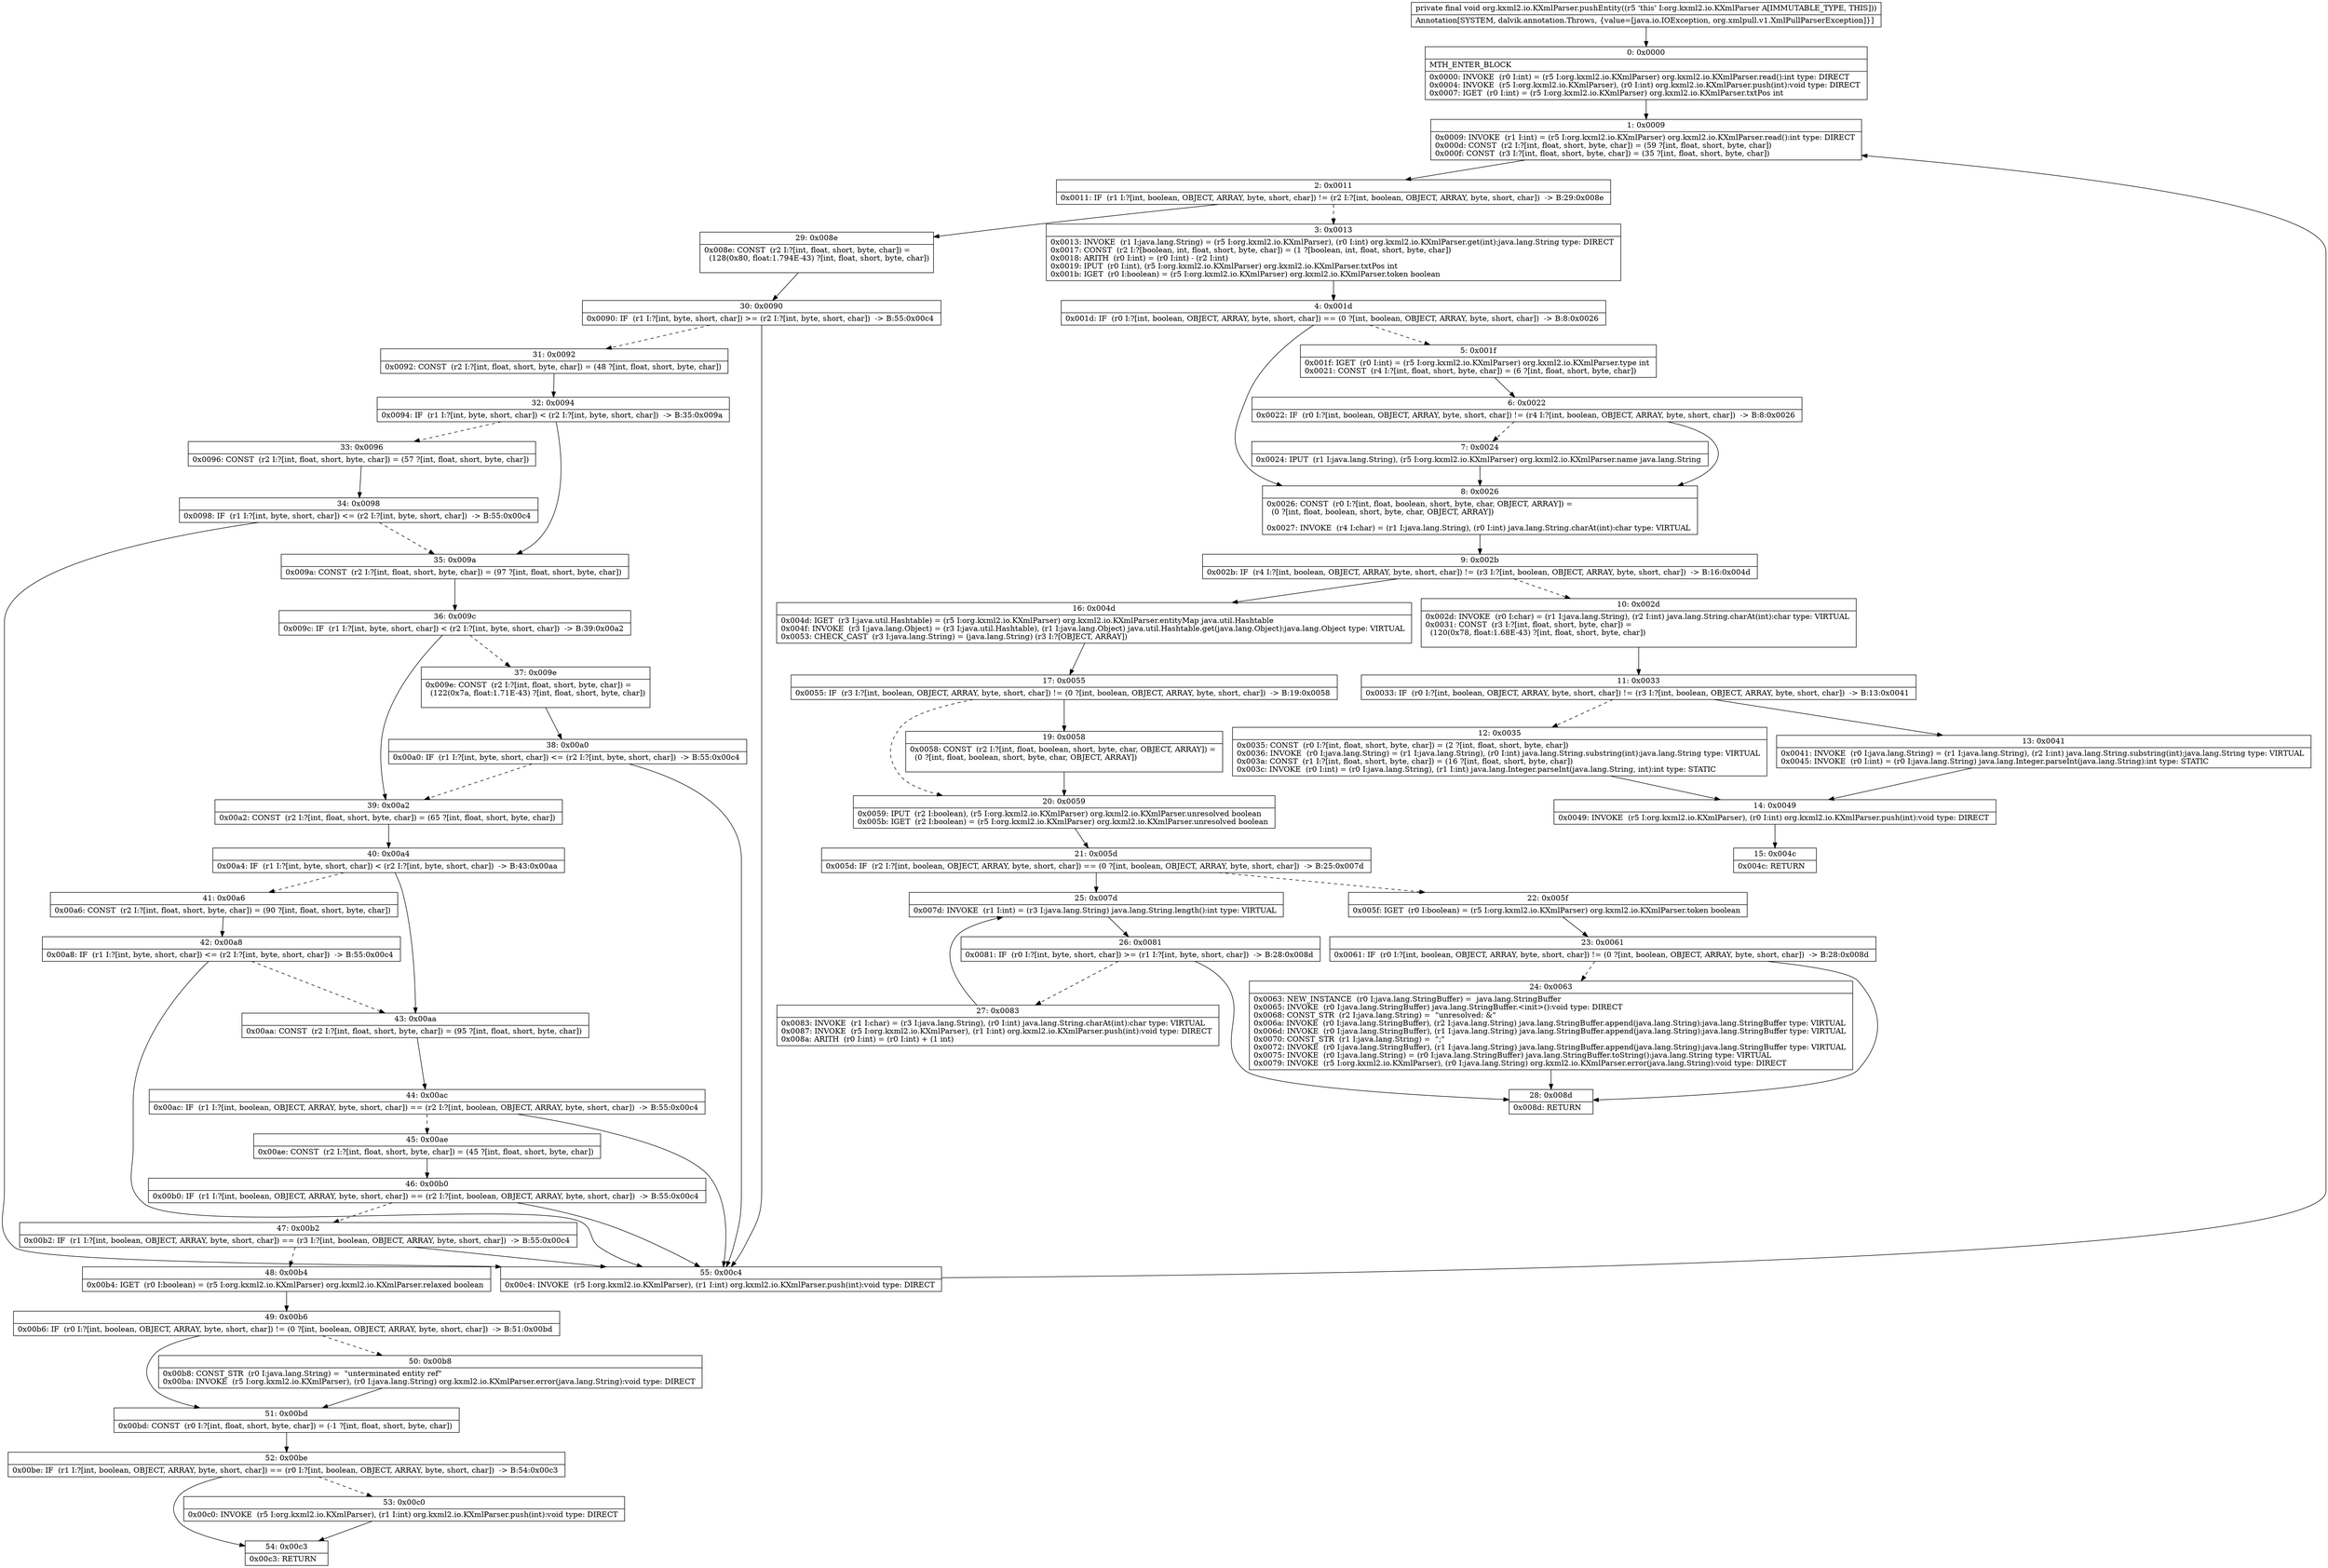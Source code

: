digraph "CFG fororg.kxml2.io.KXmlParser.pushEntity()V" {
Node_0 [shape=record,label="{0\:\ 0x0000|MTH_ENTER_BLOCK\l|0x0000: INVOKE  (r0 I:int) = (r5 I:org.kxml2.io.KXmlParser) org.kxml2.io.KXmlParser.read():int type: DIRECT \l0x0004: INVOKE  (r5 I:org.kxml2.io.KXmlParser), (r0 I:int) org.kxml2.io.KXmlParser.push(int):void type: DIRECT \l0x0007: IGET  (r0 I:int) = (r5 I:org.kxml2.io.KXmlParser) org.kxml2.io.KXmlParser.txtPos int \l}"];
Node_1 [shape=record,label="{1\:\ 0x0009|0x0009: INVOKE  (r1 I:int) = (r5 I:org.kxml2.io.KXmlParser) org.kxml2.io.KXmlParser.read():int type: DIRECT \l0x000d: CONST  (r2 I:?[int, float, short, byte, char]) = (59 ?[int, float, short, byte, char]) \l0x000f: CONST  (r3 I:?[int, float, short, byte, char]) = (35 ?[int, float, short, byte, char]) \l}"];
Node_2 [shape=record,label="{2\:\ 0x0011|0x0011: IF  (r1 I:?[int, boolean, OBJECT, ARRAY, byte, short, char]) != (r2 I:?[int, boolean, OBJECT, ARRAY, byte, short, char])  \-\> B:29:0x008e \l}"];
Node_3 [shape=record,label="{3\:\ 0x0013|0x0013: INVOKE  (r1 I:java.lang.String) = (r5 I:org.kxml2.io.KXmlParser), (r0 I:int) org.kxml2.io.KXmlParser.get(int):java.lang.String type: DIRECT \l0x0017: CONST  (r2 I:?[boolean, int, float, short, byte, char]) = (1 ?[boolean, int, float, short, byte, char]) \l0x0018: ARITH  (r0 I:int) = (r0 I:int) \- (r2 I:int) \l0x0019: IPUT  (r0 I:int), (r5 I:org.kxml2.io.KXmlParser) org.kxml2.io.KXmlParser.txtPos int \l0x001b: IGET  (r0 I:boolean) = (r5 I:org.kxml2.io.KXmlParser) org.kxml2.io.KXmlParser.token boolean \l}"];
Node_4 [shape=record,label="{4\:\ 0x001d|0x001d: IF  (r0 I:?[int, boolean, OBJECT, ARRAY, byte, short, char]) == (0 ?[int, boolean, OBJECT, ARRAY, byte, short, char])  \-\> B:8:0x0026 \l}"];
Node_5 [shape=record,label="{5\:\ 0x001f|0x001f: IGET  (r0 I:int) = (r5 I:org.kxml2.io.KXmlParser) org.kxml2.io.KXmlParser.type int \l0x0021: CONST  (r4 I:?[int, float, short, byte, char]) = (6 ?[int, float, short, byte, char]) \l}"];
Node_6 [shape=record,label="{6\:\ 0x0022|0x0022: IF  (r0 I:?[int, boolean, OBJECT, ARRAY, byte, short, char]) != (r4 I:?[int, boolean, OBJECT, ARRAY, byte, short, char])  \-\> B:8:0x0026 \l}"];
Node_7 [shape=record,label="{7\:\ 0x0024|0x0024: IPUT  (r1 I:java.lang.String), (r5 I:org.kxml2.io.KXmlParser) org.kxml2.io.KXmlParser.name java.lang.String \l}"];
Node_8 [shape=record,label="{8\:\ 0x0026|0x0026: CONST  (r0 I:?[int, float, boolean, short, byte, char, OBJECT, ARRAY]) = \l  (0 ?[int, float, boolean, short, byte, char, OBJECT, ARRAY])\l \l0x0027: INVOKE  (r4 I:char) = (r1 I:java.lang.String), (r0 I:int) java.lang.String.charAt(int):char type: VIRTUAL \l}"];
Node_9 [shape=record,label="{9\:\ 0x002b|0x002b: IF  (r4 I:?[int, boolean, OBJECT, ARRAY, byte, short, char]) != (r3 I:?[int, boolean, OBJECT, ARRAY, byte, short, char])  \-\> B:16:0x004d \l}"];
Node_10 [shape=record,label="{10\:\ 0x002d|0x002d: INVOKE  (r0 I:char) = (r1 I:java.lang.String), (r2 I:int) java.lang.String.charAt(int):char type: VIRTUAL \l0x0031: CONST  (r3 I:?[int, float, short, byte, char]) = \l  (120(0x78, float:1.68E\-43) ?[int, float, short, byte, char])\l \l}"];
Node_11 [shape=record,label="{11\:\ 0x0033|0x0033: IF  (r0 I:?[int, boolean, OBJECT, ARRAY, byte, short, char]) != (r3 I:?[int, boolean, OBJECT, ARRAY, byte, short, char])  \-\> B:13:0x0041 \l}"];
Node_12 [shape=record,label="{12\:\ 0x0035|0x0035: CONST  (r0 I:?[int, float, short, byte, char]) = (2 ?[int, float, short, byte, char]) \l0x0036: INVOKE  (r0 I:java.lang.String) = (r1 I:java.lang.String), (r0 I:int) java.lang.String.substring(int):java.lang.String type: VIRTUAL \l0x003a: CONST  (r1 I:?[int, float, short, byte, char]) = (16 ?[int, float, short, byte, char]) \l0x003c: INVOKE  (r0 I:int) = (r0 I:java.lang.String), (r1 I:int) java.lang.Integer.parseInt(java.lang.String, int):int type: STATIC \l}"];
Node_13 [shape=record,label="{13\:\ 0x0041|0x0041: INVOKE  (r0 I:java.lang.String) = (r1 I:java.lang.String), (r2 I:int) java.lang.String.substring(int):java.lang.String type: VIRTUAL \l0x0045: INVOKE  (r0 I:int) = (r0 I:java.lang.String) java.lang.Integer.parseInt(java.lang.String):int type: STATIC \l}"];
Node_14 [shape=record,label="{14\:\ 0x0049|0x0049: INVOKE  (r5 I:org.kxml2.io.KXmlParser), (r0 I:int) org.kxml2.io.KXmlParser.push(int):void type: DIRECT \l}"];
Node_15 [shape=record,label="{15\:\ 0x004c|0x004c: RETURN   \l}"];
Node_16 [shape=record,label="{16\:\ 0x004d|0x004d: IGET  (r3 I:java.util.Hashtable) = (r5 I:org.kxml2.io.KXmlParser) org.kxml2.io.KXmlParser.entityMap java.util.Hashtable \l0x004f: INVOKE  (r3 I:java.lang.Object) = (r3 I:java.util.Hashtable), (r1 I:java.lang.Object) java.util.Hashtable.get(java.lang.Object):java.lang.Object type: VIRTUAL \l0x0053: CHECK_CAST  (r3 I:java.lang.String) = (java.lang.String) (r3 I:?[OBJECT, ARRAY]) \l}"];
Node_17 [shape=record,label="{17\:\ 0x0055|0x0055: IF  (r3 I:?[int, boolean, OBJECT, ARRAY, byte, short, char]) != (0 ?[int, boolean, OBJECT, ARRAY, byte, short, char])  \-\> B:19:0x0058 \l}"];
Node_19 [shape=record,label="{19\:\ 0x0058|0x0058: CONST  (r2 I:?[int, float, boolean, short, byte, char, OBJECT, ARRAY]) = \l  (0 ?[int, float, boolean, short, byte, char, OBJECT, ARRAY])\l \l}"];
Node_20 [shape=record,label="{20\:\ 0x0059|0x0059: IPUT  (r2 I:boolean), (r5 I:org.kxml2.io.KXmlParser) org.kxml2.io.KXmlParser.unresolved boolean \l0x005b: IGET  (r2 I:boolean) = (r5 I:org.kxml2.io.KXmlParser) org.kxml2.io.KXmlParser.unresolved boolean \l}"];
Node_21 [shape=record,label="{21\:\ 0x005d|0x005d: IF  (r2 I:?[int, boolean, OBJECT, ARRAY, byte, short, char]) == (0 ?[int, boolean, OBJECT, ARRAY, byte, short, char])  \-\> B:25:0x007d \l}"];
Node_22 [shape=record,label="{22\:\ 0x005f|0x005f: IGET  (r0 I:boolean) = (r5 I:org.kxml2.io.KXmlParser) org.kxml2.io.KXmlParser.token boolean \l}"];
Node_23 [shape=record,label="{23\:\ 0x0061|0x0061: IF  (r0 I:?[int, boolean, OBJECT, ARRAY, byte, short, char]) != (0 ?[int, boolean, OBJECT, ARRAY, byte, short, char])  \-\> B:28:0x008d \l}"];
Node_24 [shape=record,label="{24\:\ 0x0063|0x0063: NEW_INSTANCE  (r0 I:java.lang.StringBuffer) =  java.lang.StringBuffer \l0x0065: INVOKE  (r0 I:java.lang.StringBuffer) java.lang.StringBuffer.\<init\>():void type: DIRECT \l0x0068: CONST_STR  (r2 I:java.lang.String) =  \"unresolved: &\" \l0x006a: INVOKE  (r0 I:java.lang.StringBuffer), (r2 I:java.lang.String) java.lang.StringBuffer.append(java.lang.String):java.lang.StringBuffer type: VIRTUAL \l0x006d: INVOKE  (r0 I:java.lang.StringBuffer), (r1 I:java.lang.String) java.lang.StringBuffer.append(java.lang.String):java.lang.StringBuffer type: VIRTUAL \l0x0070: CONST_STR  (r1 I:java.lang.String) =  \";\" \l0x0072: INVOKE  (r0 I:java.lang.StringBuffer), (r1 I:java.lang.String) java.lang.StringBuffer.append(java.lang.String):java.lang.StringBuffer type: VIRTUAL \l0x0075: INVOKE  (r0 I:java.lang.String) = (r0 I:java.lang.StringBuffer) java.lang.StringBuffer.toString():java.lang.String type: VIRTUAL \l0x0079: INVOKE  (r5 I:org.kxml2.io.KXmlParser), (r0 I:java.lang.String) org.kxml2.io.KXmlParser.error(java.lang.String):void type: DIRECT \l}"];
Node_25 [shape=record,label="{25\:\ 0x007d|0x007d: INVOKE  (r1 I:int) = (r3 I:java.lang.String) java.lang.String.length():int type: VIRTUAL \l}"];
Node_26 [shape=record,label="{26\:\ 0x0081|0x0081: IF  (r0 I:?[int, byte, short, char]) \>= (r1 I:?[int, byte, short, char])  \-\> B:28:0x008d \l}"];
Node_27 [shape=record,label="{27\:\ 0x0083|0x0083: INVOKE  (r1 I:char) = (r3 I:java.lang.String), (r0 I:int) java.lang.String.charAt(int):char type: VIRTUAL \l0x0087: INVOKE  (r5 I:org.kxml2.io.KXmlParser), (r1 I:int) org.kxml2.io.KXmlParser.push(int):void type: DIRECT \l0x008a: ARITH  (r0 I:int) = (r0 I:int) + (1 int) \l}"];
Node_28 [shape=record,label="{28\:\ 0x008d|0x008d: RETURN   \l}"];
Node_29 [shape=record,label="{29\:\ 0x008e|0x008e: CONST  (r2 I:?[int, float, short, byte, char]) = \l  (128(0x80, float:1.794E\-43) ?[int, float, short, byte, char])\l \l}"];
Node_30 [shape=record,label="{30\:\ 0x0090|0x0090: IF  (r1 I:?[int, byte, short, char]) \>= (r2 I:?[int, byte, short, char])  \-\> B:55:0x00c4 \l}"];
Node_31 [shape=record,label="{31\:\ 0x0092|0x0092: CONST  (r2 I:?[int, float, short, byte, char]) = (48 ?[int, float, short, byte, char]) \l}"];
Node_32 [shape=record,label="{32\:\ 0x0094|0x0094: IF  (r1 I:?[int, byte, short, char]) \< (r2 I:?[int, byte, short, char])  \-\> B:35:0x009a \l}"];
Node_33 [shape=record,label="{33\:\ 0x0096|0x0096: CONST  (r2 I:?[int, float, short, byte, char]) = (57 ?[int, float, short, byte, char]) \l}"];
Node_34 [shape=record,label="{34\:\ 0x0098|0x0098: IF  (r1 I:?[int, byte, short, char]) \<= (r2 I:?[int, byte, short, char])  \-\> B:55:0x00c4 \l}"];
Node_35 [shape=record,label="{35\:\ 0x009a|0x009a: CONST  (r2 I:?[int, float, short, byte, char]) = (97 ?[int, float, short, byte, char]) \l}"];
Node_36 [shape=record,label="{36\:\ 0x009c|0x009c: IF  (r1 I:?[int, byte, short, char]) \< (r2 I:?[int, byte, short, char])  \-\> B:39:0x00a2 \l}"];
Node_37 [shape=record,label="{37\:\ 0x009e|0x009e: CONST  (r2 I:?[int, float, short, byte, char]) = \l  (122(0x7a, float:1.71E\-43) ?[int, float, short, byte, char])\l \l}"];
Node_38 [shape=record,label="{38\:\ 0x00a0|0x00a0: IF  (r1 I:?[int, byte, short, char]) \<= (r2 I:?[int, byte, short, char])  \-\> B:55:0x00c4 \l}"];
Node_39 [shape=record,label="{39\:\ 0x00a2|0x00a2: CONST  (r2 I:?[int, float, short, byte, char]) = (65 ?[int, float, short, byte, char]) \l}"];
Node_40 [shape=record,label="{40\:\ 0x00a4|0x00a4: IF  (r1 I:?[int, byte, short, char]) \< (r2 I:?[int, byte, short, char])  \-\> B:43:0x00aa \l}"];
Node_41 [shape=record,label="{41\:\ 0x00a6|0x00a6: CONST  (r2 I:?[int, float, short, byte, char]) = (90 ?[int, float, short, byte, char]) \l}"];
Node_42 [shape=record,label="{42\:\ 0x00a8|0x00a8: IF  (r1 I:?[int, byte, short, char]) \<= (r2 I:?[int, byte, short, char])  \-\> B:55:0x00c4 \l}"];
Node_43 [shape=record,label="{43\:\ 0x00aa|0x00aa: CONST  (r2 I:?[int, float, short, byte, char]) = (95 ?[int, float, short, byte, char]) \l}"];
Node_44 [shape=record,label="{44\:\ 0x00ac|0x00ac: IF  (r1 I:?[int, boolean, OBJECT, ARRAY, byte, short, char]) == (r2 I:?[int, boolean, OBJECT, ARRAY, byte, short, char])  \-\> B:55:0x00c4 \l}"];
Node_45 [shape=record,label="{45\:\ 0x00ae|0x00ae: CONST  (r2 I:?[int, float, short, byte, char]) = (45 ?[int, float, short, byte, char]) \l}"];
Node_46 [shape=record,label="{46\:\ 0x00b0|0x00b0: IF  (r1 I:?[int, boolean, OBJECT, ARRAY, byte, short, char]) == (r2 I:?[int, boolean, OBJECT, ARRAY, byte, short, char])  \-\> B:55:0x00c4 \l}"];
Node_47 [shape=record,label="{47\:\ 0x00b2|0x00b2: IF  (r1 I:?[int, boolean, OBJECT, ARRAY, byte, short, char]) == (r3 I:?[int, boolean, OBJECT, ARRAY, byte, short, char])  \-\> B:55:0x00c4 \l}"];
Node_48 [shape=record,label="{48\:\ 0x00b4|0x00b4: IGET  (r0 I:boolean) = (r5 I:org.kxml2.io.KXmlParser) org.kxml2.io.KXmlParser.relaxed boolean \l}"];
Node_49 [shape=record,label="{49\:\ 0x00b6|0x00b6: IF  (r0 I:?[int, boolean, OBJECT, ARRAY, byte, short, char]) != (0 ?[int, boolean, OBJECT, ARRAY, byte, short, char])  \-\> B:51:0x00bd \l}"];
Node_50 [shape=record,label="{50\:\ 0x00b8|0x00b8: CONST_STR  (r0 I:java.lang.String) =  \"unterminated entity ref\" \l0x00ba: INVOKE  (r5 I:org.kxml2.io.KXmlParser), (r0 I:java.lang.String) org.kxml2.io.KXmlParser.error(java.lang.String):void type: DIRECT \l}"];
Node_51 [shape=record,label="{51\:\ 0x00bd|0x00bd: CONST  (r0 I:?[int, float, short, byte, char]) = (\-1 ?[int, float, short, byte, char]) \l}"];
Node_52 [shape=record,label="{52\:\ 0x00be|0x00be: IF  (r1 I:?[int, boolean, OBJECT, ARRAY, byte, short, char]) == (r0 I:?[int, boolean, OBJECT, ARRAY, byte, short, char])  \-\> B:54:0x00c3 \l}"];
Node_53 [shape=record,label="{53\:\ 0x00c0|0x00c0: INVOKE  (r5 I:org.kxml2.io.KXmlParser), (r1 I:int) org.kxml2.io.KXmlParser.push(int):void type: DIRECT \l}"];
Node_54 [shape=record,label="{54\:\ 0x00c3|0x00c3: RETURN   \l}"];
Node_55 [shape=record,label="{55\:\ 0x00c4|0x00c4: INVOKE  (r5 I:org.kxml2.io.KXmlParser), (r1 I:int) org.kxml2.io.KXmlParser.push(int):void type: DIRECT \l}"];
MethodNode[shape=record,label="{private final void org.kxml2.io.KXmlParser.pushEntity((r5 'this' I:org.kxml2.io.KXmlParser A[IMMUTABLE_TYPE, THIS]))  | Annotation[SYSTEM, dalvik.annotation.Throws, \{value=[java.io.IOException, org.xmlpull.v1.XmlPullParserException]\}]\l}"];
MethodNode -> Node_0;
Node_0 -> Node_1;
Node_1 -> Node_2;
Node_2 -> Node_3[style=dashed];
Node_2 -> Node_29;
Node_3 -> Node_4;
Node_4 -> Node_5[style=dashed];
Node_4 -> Node_8;
Node_5 -> Node_6;
Node_6 -> Node_7[style=dashed];
Node_6 -> Node_8;
Node_7 -> Node_8;
Node_8 -> Node_9;
Node_9 -> Node_10[style=dashed];
Node_9 -> Node_16;
Node_10 -> Node_11;
Node_11 -> Node_12[style=dashed];
Node_11 -> Node_13;
Node_12 -> Node_14;
Node_13 -> Node_14;
Node_14 -> Node_15;
Node_16 -> Node_17;
Node_17 -> Node_19;
Node_17 -> Node_20[style=dashed];
Node_19 -> Node_20;
Node_20 -> Node_21;
Node_21 -> Node_22[style=dashed];
Node_21 -> Node_25;
Node_22 -> Node_23;
Node_23 -> Node_24[style=dashed];
Node_23 -> Node_28;
Node_24 -> Node_28;
Node_25 -> Node_26;
Node_26 -> Node_27[style=dashed];
Node_26 -> Node_28;
Node_27 -> Node_25;
Node_29 -> Node_30;
Node_30 -> Node_31[style=dashed];
Node_30 -> Node_55;
Node_31 -> Node_32;
Node_32 -> Node_33[style=dashed];
Node_32 -> Node_35;
Node_33 -> Node_34;
Node_34 -> Node_35[style=dashed];
Node_34 -> Node_55;
Node_35 -> Node_36;
Node_36 -> Node_37[style=dashed];
Node_36 -> Node_39;
Node_37 -> Node_38;
Node_38 -> Node_39[style=dashed];
Node_38 -> Node_55;
Node_39 -> Node_40;
Node_40 -> Node_41[style=dashed];
Node_40 -> Node_43;
Node_41 -> Node_42;
Node_42 -> Node_43[style=dashed];
Node_42 -> Node_55;
Node_43 -> Node_44;
Node_44 -> Node_45[style=dashed];
Node_44 -> Node_55;
Node_45 -> Node_46;
Node_46 -> Node_47[style=dashed];
Node_46 -> Node_55;
Node_47 -> Node_48[style=dashed];
Node_47 -> Node_55;
Node_48 -> Node_49;
Node_49 -> Node_50[style=dashed];
Node_49 -> Node_51;
Node_50 -> Node_51;
Node_51 -> Node_52;
Node_52 -> Node_53[style=dashed];
Node_52 -> Node_54;
Node_53 -> Node_54;
Node_55 -> Node_1;
}

